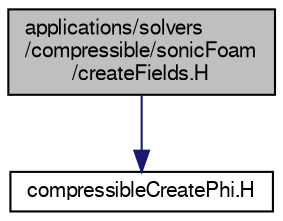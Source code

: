 digraph "applications/solvers/compressible/sonicFoam/createFields.H"
{
  bgcolor="transparent";
  edge [fontname="FreeSans",fontsize="10",labelfontname="FreeSans",labelfontsize="10"];
  node [fontname="FreeSans",fontsize="10",shape=record];
  Node0 [label="applications/solvers\l/compressible/sonicFoam\l/createFields.H",height=0.2,width=0.4,color="black", fillcolor="grey75", style="filled", fontcolor="black"];
  Node0 -> Node1 [color="midnightblue",fontsize="10",style="solid",fontname="FreeSans"];
  Node1 [label="compressibleCreatePhi.H",height=0.2,width=0.4,color="black",URL="$a01193.html",tooltip="Creates and initialises the face-flux field phi. "];
}
